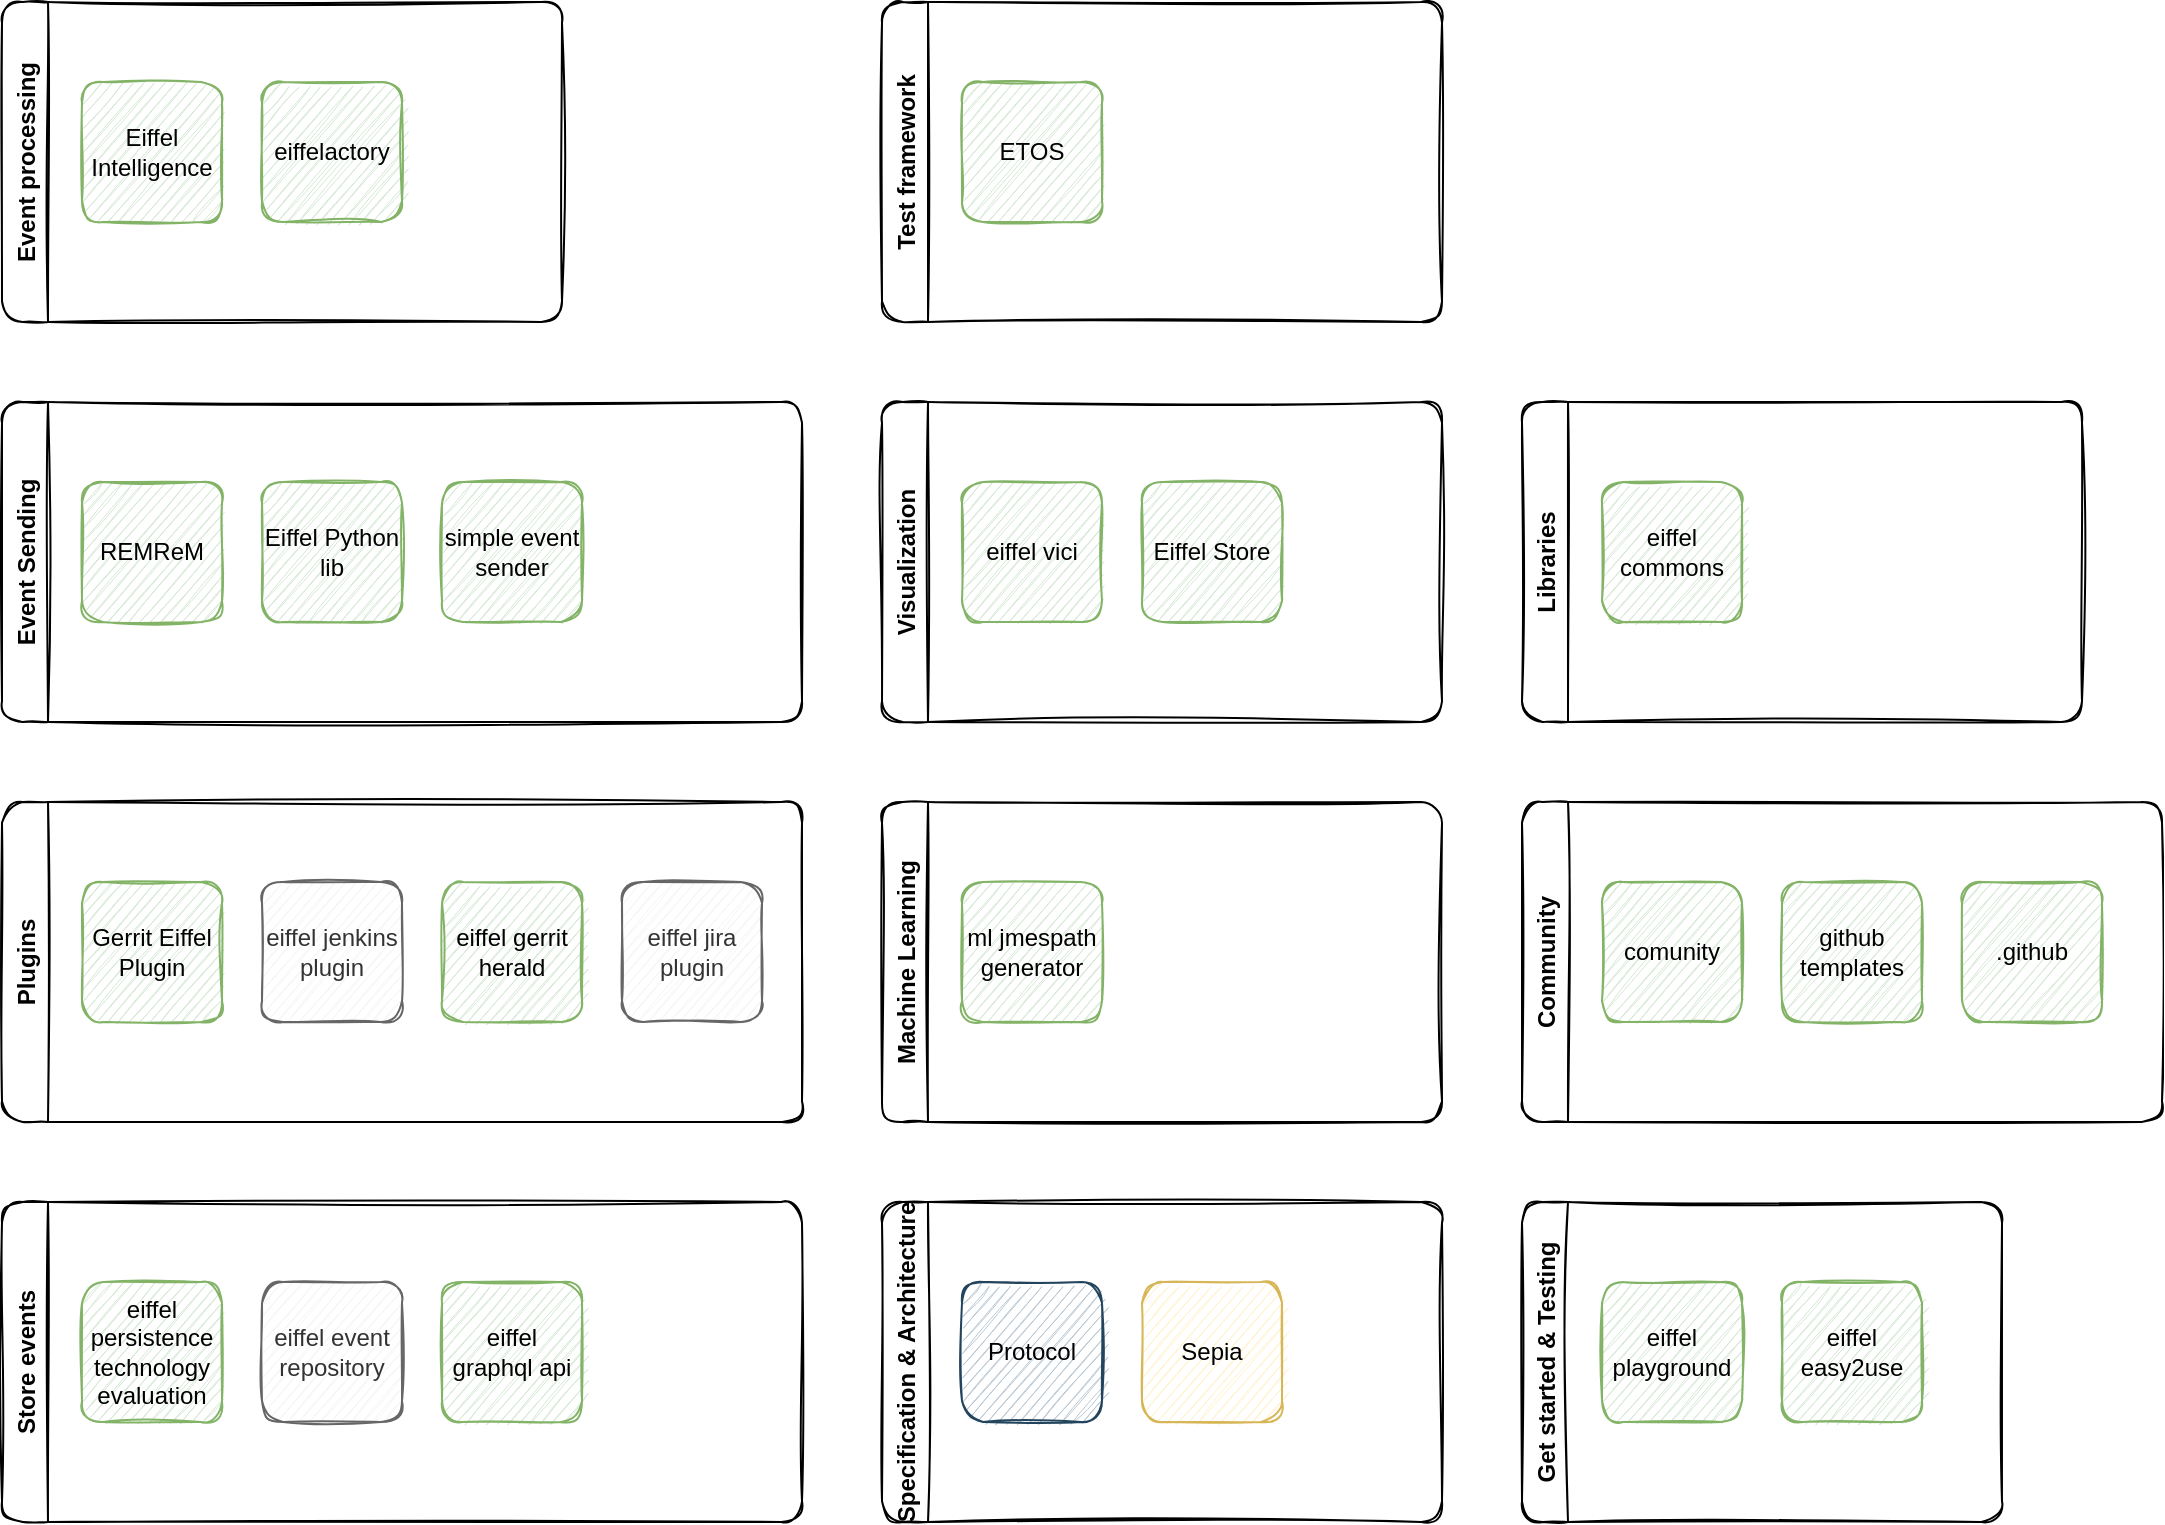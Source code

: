 <mxfile version="14.9.2" type="github">
  <diagram id="w1ZEGMjmR53ewqX5dvrm" name="Page-1">
    <mxGraphModel dx="1986" dy="1138" grid="1" gridSize="10" guides="1" tooltips="1" connect="1" arrows="1" fold="1" page="1" pageScale="1" pageWidth="1169" pageHeight="827" math="0" shadow="0">
      <root>
        <mxCell id="0" />
        <mxCell id="1" parent="0" />
        <mxCell id="4cnv7Ipchus3uO7nBkjI-7" value="Sepia" style="whiteSpace=wrap;html=1;aspect=fixed;sketch=1;rounded=1;fillColor=#fff2cc;strokeColor=#d6b656;" parent="1" vertex="1">
          <mxGeometry x="610" y="680" width="70" height="70" as="geometry" />
        </mxCell>
        <mxCell id="zqeIun6VxYZo0FJ2K99U-20" value="Store events" style="swimlane;horizontal=0;rounded=1;sketch=1;" vertex="1" parent="1">
          <mxGeometry x="40" y="640" width="400" height="160" as="geometry" />
        </mxCell>
        <mxCell id="zqeIun6VxYZo0FJ2K99U-11" value="eiffel persistence technology evaluation" style="whiteSpace=wrap;html=1;aspect=fixed;sketch=1;rounded=1;fillColor=#d5e8d4;strokeColor=#82b366;" vertex="1" parent="zqeIun6VxYZo0FJ2K99U-20">
          <mxGeometry x="40" y="40" width="70" height="70" as="geometry" />
        </mxCell>
        <mxCell id="zqeIun6VxYZo0FJ2K99U-19" value="eiffel event repository" style="whiteSpace=wrap;html=1;aspect=fixed;sketch=1;rounded=1;fillColor=#f5f5f5;strokeColor=#666666;fontColor=#333333;" vertex="1" parent="zqeIun6VxYZo0FJ2K99U-20">
          <mxGeometry x="130" y="40" width="70" height="70" as="geometry" />
        </mxCell>
        <mxCell id="zqeIun6VxYZo0FJ2K99U-6" value="eiffel graphql api" style="whiteSpace=wrap;html=1;aspect=fixed;sketch=1;rounded=1;fillColor=#d5e8d4;strokeColor=#82b366;" vertex="1" parent="zqeIun6VxYZo0FJ2K99U-20">
          <mxGeometry x="220" y="40" width="70" height="70" as="geometry" />
        </mxCell>
        <mxCell id="zqeIun6VxYZo0FJ2K99U-23" value="Plugins" style="swimlane;horizontal=0;rounded=1;sketch=1;" vertex="1" parent="1">
          <mxGeometry x="40" y="440" width="400" height="160" as="geometry" />
        </mxCell>
        <mxCell id="zqeIun6VxYZo0FJ2K99U-2" value="Gerrit Eiffel Plugin" style="whiteSpace=wrap;html=1;aspect=fixed;sketch=1;rounded=1;fillColor=#d5e8d4;strokeColor=#82b366;" vertex="1" parent="zqeIun6VxYZo0FJ2K99U-23">
          <mxGeometry x="40" y="40" width="70" height="70" as="geometry" />
        </mxCell>
        <mxCell id="zqeIun6VxYZo0FJ2K99U-7" value="eiffel gerrit herald" style="whiteSpace=wrap;html=1;aspect=fixed;sketch=1;rounded=1;fillColor=#d5e8d4;strokeColor=#82b366;" vertex="1" parent="zqeIun6VxYZo0FJ2K99U-23">
          <mxGeometry x="220" y="40" width="70" height="70" as="geometry" />
        </mxCell>
        <mxCell id="zqeIun6VxYZo0FJ2K99U-9" value="eiffel jenkins plugin" style="whiteSpace=wrap;html=1;aspect=fixed;sketch=1;rounded=1;fillColor=#f5f5f5;strokeColor=#666666;fontColor=#333333;" vertex="1" parent="zqeIun6VxYZo0FJ2K99U-23">
          <mxGeometry x="130" y="40" width="70" height="70" as="geometry" />
        </mxCell>
        <mxCell id="zqeIun6VxYZo0FJ2K99U-15" value="eiffel jira plugin" style="whiteSpace=wrap;html=1;aspect=fixed;sketch=1;rounded=1;fillColor=#f5f5f5;strokeColor=#666666;fontColor=#333333;" vertex="1" parent="zqeIun6VxYZo0FJ2K99U-23">
          <mxGeometry x="310" y="40" width="70" height="70" as="geometry" />
        </mxCell>
        <mxCell id="zqeIun6VxYZo0FJ2K99U-24" value="Specification &amp; Architecture" style="swimlane;horizontal=0;rounded=1;sketch=1;" vertex="1" parent="1">
          <mxGeometry x="480" y="640" width="280" height="160" as="geometry" />
        </mxCell>
        <mxCell id="4cnv7Ipchus3uO7nBkjI-6" value="&lt;div&gt;Protocol&lt;/div&gt;" style="whiteSpace=wrap;html=1;aspect=fixed;sketch=1;rounded=1;fillColor=#bac8d3;strokeColor=#23445d;" parent="zqeIun6VxYZo0FJ2K99U-24" vertex="1">
          <mxGeometry x="40" y="40" width="70" height="70" as="geometry" />
        </mxCell>
        <mxCell id="zqeIun6VxYZo0FJ2K99U-26" value="Event Sending" style="swimlane;horizontal=0;rounded=1;sketch=1;glass=0;shadow=0;" vertex="1" parent="1">
          <mxGeometry x="40" y="240" width="400" height="160" as="geometry" />
        </mxCell>
        <mxCell id="4cnv7Ipchus3uO7nBkjI-1" value="REMReM" style="whiteSpace=wrap;html=1;aspect=fixed;sketch=1;rounded=1;fillColor=#d5e8d4;strokeColor=#82b366;" parent="zqeIun6VxYZo0FJ2K99U-26" vertex="1">
          <mxGeometry x="40" y="40" width="70" height="70" as="geometry" />
        </mxCell>
        <mxCell id="zqeIun6VxYZo0FJ2K99U-4" value="&lt;div&gt;Eiffel Python lib&lt;/div&gt;" style="whiteSpace=wrap;html=1;aspect=fixed;sketch=1;rounded=1;fillColor=#d5e8d4;strokeColor=#82b366;" vertex="1" parent="zqeIun6VxYZo0FJ2K99U-26">
          <mxGeometry x="130" y="40" width="70" height="70" as="geometry" />
        </mxCell>
        <mxCell id="zqeIun6VxYZo0FJ2K99U-5" value="&lt;div&gt;simple event sender &lt;br&gt;&lt;/div&gt;" style="whiteSpace=wrap;html=1;aspect=fixed;sketch=1;rounded=1;fillColor=#d5e8d4;strokeColor=#82b366;" vertex="1" parent="zqeIun6VxYZo0FJ2K99U-26">
          <mxGeometry x="220" y="40" width="70" height="70" as="geometry" />
        </mxCell>
        <mxCell id="zqeIun6VxYZo0FJ2K99U-27" value="Get started &amp; Testing" style="swimlane;horizontal=0;rounded=1;sketch=1;" vertex="1" parent="1">
          <mxGeometry x="800" y="640" width="240" height="160" as="geometry" />
        </mxCell>
        <mxCell id="zqeIun6VxYZo0FJ2K99U-16" value="eiffel playground" style="whiteSpace=wrap;html=1;aspect=fixed;sketch=1;rounded=1;fillColor=#d5e8d4;strokeColor=#82b366;" vertex="1" parent="zqeIun6VxYZo0FJ2K99U-27">
          <mxGeometry x="40" y="40" width="70" height="70" as="geometry" />
        </mxCell>
        <mxCell id="zqeIun6VxYZo0FJ2K99U-8" value="eiffel easy2use" style="whiteSpace=wrap;html=1;aspect=fixed;sketch=1;rounded=1;fillColor=#d5e8d4;strokeColor=#82b366;" vertex="1" parent="zqeIun6VxYZo0FJ2K99U-27">
          <mxGeometry x="130" y="40" width="70" height="70" as="geometry" />
        </mxCell>
        <mxCell id="zqeIun6VxYZo0FJ2K99U-28" value="Machine Learning" style="swimlane;horizontal=0;rounded=1;sketch=1;" vertex="1" parent="1">
          <mxGeometry x="480" y="440" width="280" height="160" as="geometry" />
        </mxCell>
        <mxCell id="zqeIun6VxYZo0FJ2K99U-10" value="ml jmespath generator" style="whiteSpace=wrap;html=1;aspect=fixed;sketch=1;rounded=1;fillColor=#d5e8d4;strokeColor=#82b366;" vertex="1" parent="zqeIun6VxYZo0FJ2K99U-28">
          <mxGeometry x="40" y="40" width="70" height="70" as="geometry" />
        </mxCell>
        <mxCell id="zqeIun6VxYZo0FJ2K99U-29" value="Visualization" style="swimlane;horizontal=0;rounded=1;sketch=1;" vertex="1" parent="1">
          <mxGeometry x="480" y="240" width="280" height="160" as="geometry" />
        </mxCell>
        <mxCell id="zqeIun6VxYZo0FJ2K99U-18" value="eiffel vici" style="whiteSpace=wrap;html=1;aspect=fixed;sketch=1;rounded=1;fillColor=#d5e8d4;strokeColor=#82b366;" vertex="1" parent="zqeIun6VxYZo0FJ2K99U-29">
          <mxGeometry x="40" y="40" width="70" height="70" as="geometry" />
        </mxCell>
        <mxCell id="zqeIun6VxYZo0FJ2K99U-3" value="&lt;div&gt;Eiffel Store&lt;/div&gt;" style="whiteSpace=wrap;html=1;aspect=fixed;sketch=1;rounded=1;fillColor=#d5e8d4;strokeColor=#82b366;" vertex="1" parent="zqeIun6VxYZo0FJ2K99U-29">
          <mxGeometry x="130" y="40" width="70" height="70" as="geometry" />
        </mxCell>
        <mxCell id="zqeIun6VxYZo0FJ2K99U-32" value="Event processing" style="swimlane;horizontal=0;rounded=1;sketch=1;" vertex="1" parent="1">
          <mxGeometry x="40" y="40" width="280" height="160" as="geometry" />
        </mxCell>
        <mxCell id="4cnv7Ipchus3uO7nBkjI-5" value="Eiffel Intelligence" style="whiteSpace=wrap;html=1;aspect=fixed;sketch=1;rounded=1;fillColor=#d5e8d4;strokeColor=#82b366;" parent="zqeIun6VxYZo0FJ2K99U-32" vertex="1">
          <mxGeometry x="40" y="40" width="70" height="70" as="geometry" />
        </mxCell>
        <mxCell id="zqeIun6VxYZo0FJ2K99U-13" value="eiffelactory" style="whiteSpace=wrap;html=1;aspect=fixed;sketch=1;rounded=1;fillColor=#d5e8d4;strokeColor=#82b366;" vertex="1" parent="zqeIun6VxYZo0FJ2K99U-32">
          <mxGeometry x="130" y="40" width="70" height="70" as="geometry" />
        </mxCell>
        <mxCell id="zqeIun6VxYZo0FJ2K99U-33" value="Test framework" style="swimlane;horizontal=0;rounded=1;sketch=1;" vertex="1" parent="1">
          <mxGeometry x="480" y="40" width="280" height="160" as="geometry" />
        </mxCell>
        <mxCell id="zqeIun6VxYZo0FJ2K99U-1" value="&lt;div&gt;ETOS&lt;/div&gt;" style="whiteSpace=wrap;html=1;aspect=fixed;sketch=1;rounded=1;fillColor=#d5e8d4;strokeColor=#82b366;" vertex="1" parent="zqeIun6VxYZo0FJ2K99U-33">
          <mxGeometry x="40" y="40" width="70" height="70" as="geometry" />
        </mxCell>
        <mxCell id="zqeIun6VxYZo0FJ2K99U-35" value="Community" style="swimlane;horizontal=0;rounded=1;sketch=1;" vertex="1" parent="1">
          <mxGeometry x="800" y="440" width="320" height="160" as="geometry" />
        </mxCell>
        <mxCell id="zqeIun6VxYZo0FJ2K99U-36" value="comunity" style="whiteSpace=wrap;html=1;aspect=fixed;sketch=1;rounded=1;fillColor=#d5e8d4;strokeColor=#82b366;" vertex="1" parent="zqeIun6VxYZo0FJ2K99U-35">
          <mxGeometry x="40" y="40" width="70" height="70" as="geometry" />
        </mxCell>
        <mxCell id="zqeIun6VxYZo0FJ2K99U-37" value="github templates" style="whiteSpace=wrap;html=1;aspect=fixed;sketch=1;rounded=1;fillColor=#d5e8d4;strokeColor=#82b366;" vertex="1" parent="zqeIun6VxYZo0FJ2K99U-35">
          <mxGeometry x="130" y="40" width="70" height="70" as="geometry" />
        </mxCell>
        <mxCell id="zqeIun6VxYZo0FJ2K99U-38" value=".github" style="whiteSpace=wrap;html=1;aspect=fixed;sketch=1;rounded=1;fillColor=#d5e8d4;strokeColor=#82b366;" vertex="1" parent="zqeIun6VxYZo0FJ2K99U-35">
          <mxGeometry x="220" y="40" width="70" height="70" as="geometry" />
        </mxCell>
        <mxCell id="zqeIun6VxYZo0FJ2K99U-40" value="Libraries" style="swimlane;horizontal=0;rounded=1;sketch=1;" vertex="1" parent="1">
          <mxGeometry x="800" y="240" width="280" height="160" as="geometry" />
        </mxCell>
        <mxCell id="zqeIun6VxYZo0FJ2K99U-12" value="eiffel commons" style="whiteSpace=wrap;html=1;aspect=fixed;sketch=1;rounded=1;fillColor=#d5e8d4;strokeColor=#82b366;" vertex="1" parent="zqeIun6VxYZo0FJ2K99U-40">
          <mxGeometry x="40" y="40" width="70" height="70" as="geometry" />
        </mxCell>
      </root>
    </mxGraphModel>
  </diagram>
</mxfile>

